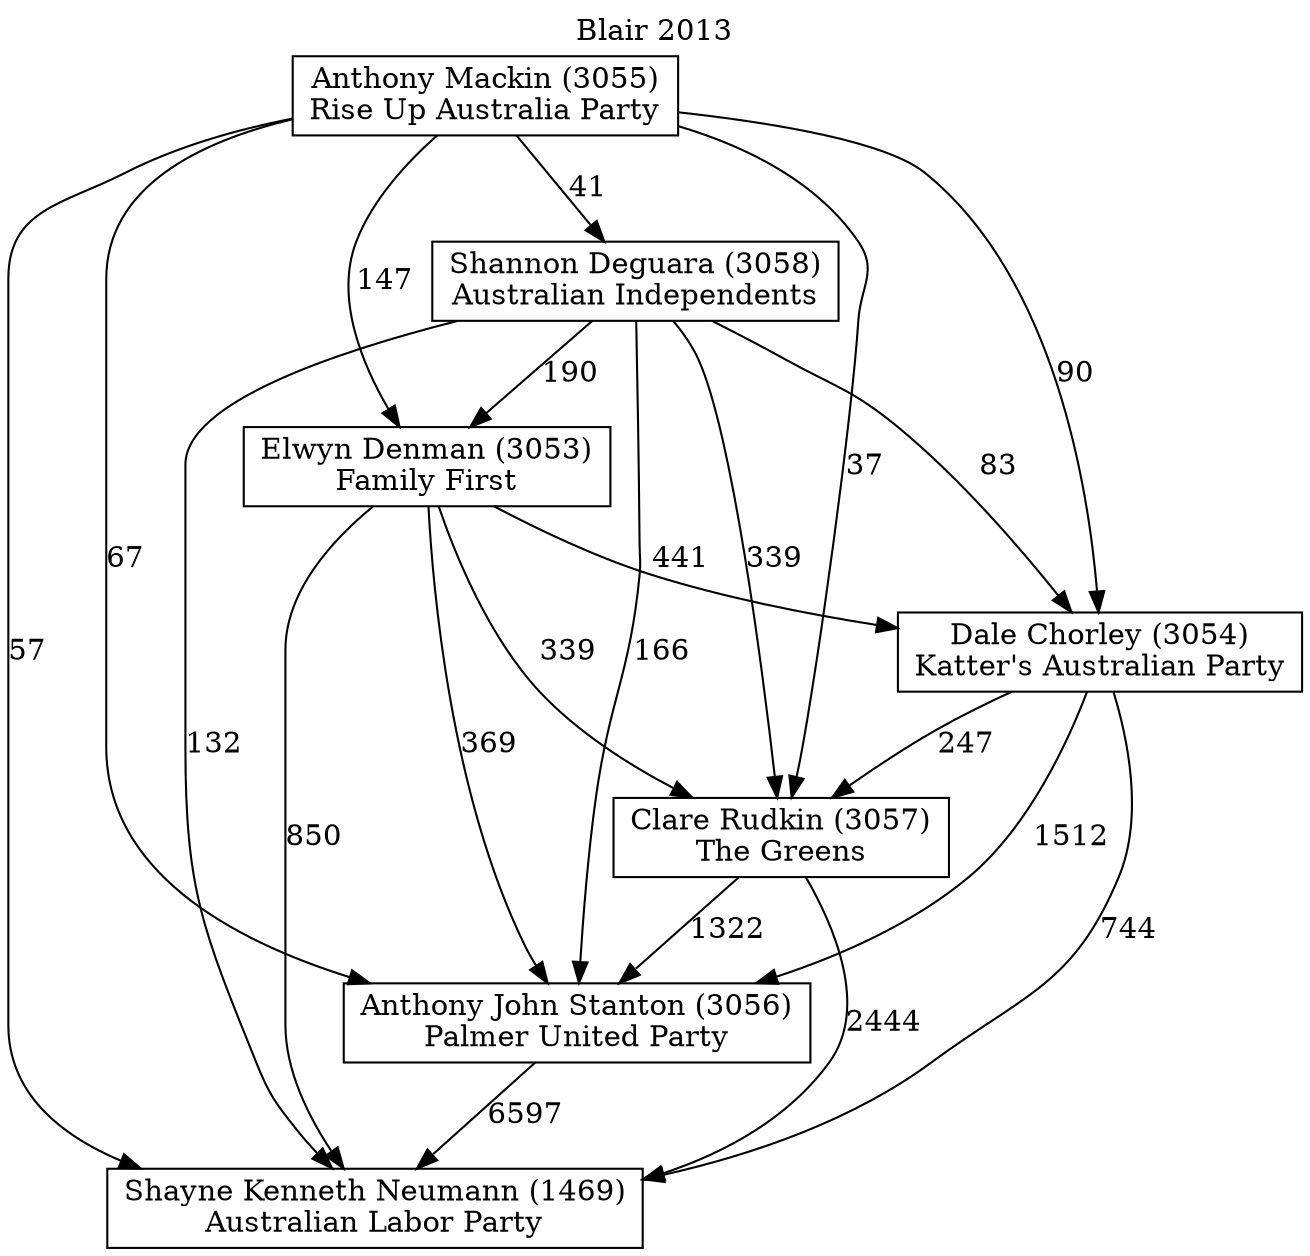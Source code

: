 // House preference flow
digraph "Shayne Kenneth Neumann (1469)_Blair_2013" {
	graph [label="Blair 2013" labelloc=t mclimit=10]
	node [shape=box]
	"Shayne Kenneth Neumann (1469)" [label="Shayne Kenneth Neumann (1469)
Australian Labor Party"]
	"Anthony John Stanton (3056)" [label="Anthony John Stanton (3056)
Palmer United Party"]
	"Clare Rudkin (3057)" [label="Clare Rudkin (3057)
The Greens"]
	"Dale Chorley (3054)" [label="Dale Chorley (3054)
Katter's Australian Party"]
	"Elwyn Denman (3053)" [label="Elwyn Denman (3053)
Family First"]
	"Shannon Deguara (3058)" [label="Shannon Deguara (3058)
Australian Independents"]
	"Anthony Mackin (3055)" [label="Anthony Mackin (3055)
Rise Up Australia Party"]
	"Anthony John Stanton (3056)" -> "Shayne Kenneth Neumann (1469)" [label=6597]
	"Clare Rudkin (3057)" -> "Anthony John Stanton (3056)" [label=1322]
	"Dale Chorley (3054)" -> "Clare Rudkin (3057)" [label=247]
	"Elwyn Denman (3053)" -> "Dale Chorley (3054)" [label=441]
	"Shannon Deguara (3058)" -> "Elwyn Denman (3053)" [label=190]
	"Anthony Mackin (3055)" -> "Shannon Deguara (3058)" [label=41]
	"Clare Rudkin (3057)" -> "Shayne Kenneth Neumann (1469)" [label=2444]
	"Dale Chorley (3054)" -> "Shayne Kenneth Neumann (1469)" [label=744]
	"Elwyn Denman (3053)" -> "Shayne Kenneth Neumann (1469)" [label=850]
	"Shannon Deguara (3058)" -> "Shayne Kenneth Neumann (1469)" [label=132]
	"Anthony Mackin (3055)" -> "Shayne Kenneth Neumann (1469)" [label=57]
	"Anthony Mackin (3055)" -> "Elwyn Denman (3053)" [label=147]
	"Shannon Deguara (3058)" -> "Dale Chorley (3054)" [label=83]
	"Anthony Mackin (3055)" -> "Dale Chorley (3054)" [label=90]
	"Elwyn Denman (3053)" -> "Clare Rudkin (3057)" [label=339]
	"Shannon Deguara (3058)" -> "Clare Rudkin (3057)" [label=339]
	"Anthony Mackin (3055)" -> "Clare Rudkin (3057)" [label=37]
	"Dale Chorley (3054)" -> "Anthony John Stanton (3056)" [label=1512]
	"Elwyn Denman (3053)" -> "Anthony John Stanton (3056)" [label=369]
	"Shannon Deguara (3058)" -> "Anthony John Stanton (3056)" [label=166]
	"Anthony Mackin (3055)" -> "Anthony John Stanton (3056)" [label=67]
}
